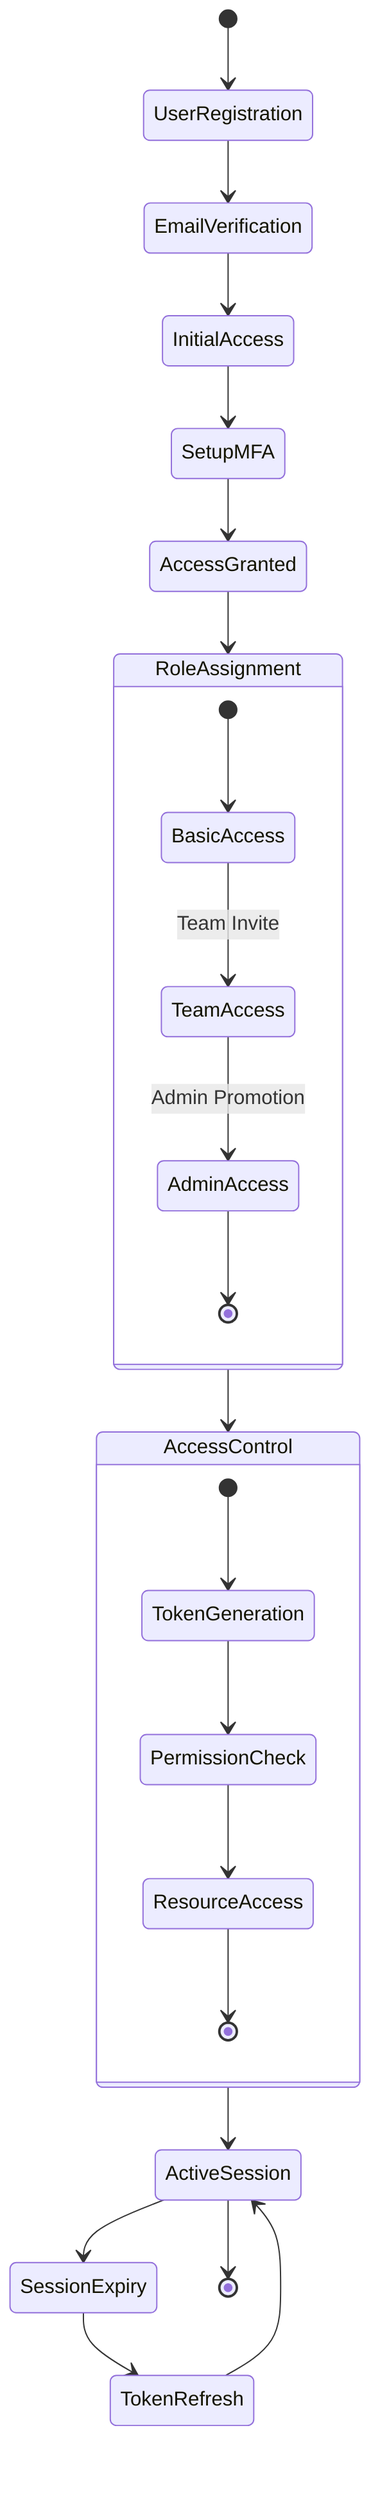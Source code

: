 stateDiagram-v2
    [*] --> UserRegistration
    UserRegistration --> EmailVerification
    EmailVerification --> InitialAccess
    
    InitialAccess --> SetupMFA
    SetupMFA --> AccessGranted
    
    AccessGranted --> RoleAssignment
    
    state RoleAssignment {
        [*] --> BasicAccess
        BasicAccess --> TeamAccess: Team Invite
        TeamAccess --> AdminAccess: Admin Promotion
        AdminAccess --> [*]
    }
    
    RoleAssignment --> AccessControl
    
    state AccessControl {
        [*] --> TokenGeneration
        TokenGeneration --> PermissionCheck
        PermissionCheck --> ResourceAccess
        ResourceAccess --> [*]
    }
    
    AccessControl --> ActiveSession
    ActiveSession --> SessionExpiry
    SessionExpiry --> TokenRefresh
    TokenRefresh --> ActiveSession
    
    ActiveSession --> [*]